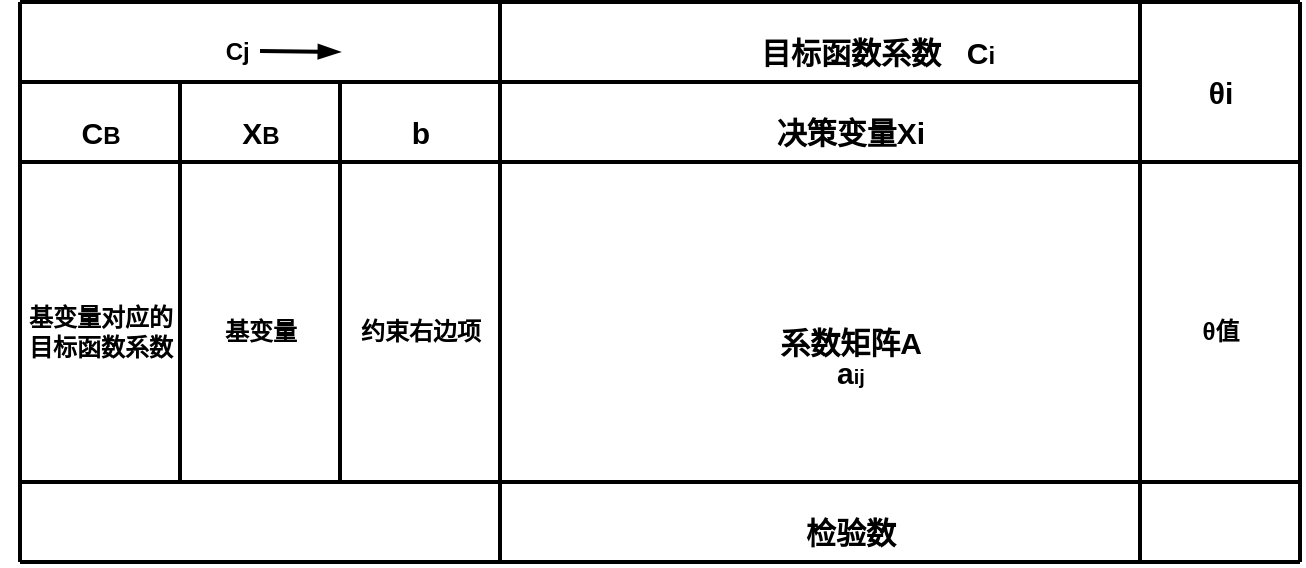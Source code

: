 <mxfile version="21.4.0" type="device" pages="2">
  <diagram name="单纯形表" id="uTjgSIKsopOIQxdum0EK">
    <mxGraphModel dx="954" dy="663" grid="1" gridSize="10" guides="1" tooltips="1" connect="1" arrows="1" fold="1" page="1" pageScale="1" pageWidth="850" pageHeight="1100" math="0" shadow="0">
      <root>
        <mxCell id="0" />
        <mxCell id="1" parent="0" />
        <mxCell id="a1rDZfUMSgE-61OD1ej_-1" value="" style="endArrow=none;html=1;rounded=0;strokeWidth=2;" edge="1" parent="1">
          <mxGeometry width="50" height="50" relative="1" as="geometry">
            <mxPoint x="80" y="160" as="sourcePoint" />
            <mxPoint x="720" y="160" as="targetPoint" />
          </mxGeometry>
        </mxCell>
        <mxCell id="a1rDZfUMSgE-61OD1ej_-2" value="" style="endArrow=none;html=1;rounded=0;strokeWidth=2;" edge="1" parent="1">
          <mxGeometry width="50" height="50" relative="1" as="geometry">
            <mxPoint x="80" y="200" as="sourcePoint" />
            <mxPoint x="640" y="200" as="targetPoint" />
          </mxGeometry>
        </mxCell>
        <mxCell id="a1rDZfUMSgE-61OD1ej_-3" value="Cj&amp;nbsp;" style="text;html=1;align=center;verticalAlign=middle;resizable=0;points=[];autosize=1;strokeColor=none;fillColor=none;fontStyle=1" vertex="1" parent="1">
          <mxGeometry x="170" y="170" width="40" height="30" as="geometry" />
        </mxCell>
        <mxCell id="a1rDZfUMSgE-61OD1ej_-4" value="&lt;font style=&quot;font-size: 15px;&quot;&gt;C&lt;/font&gt;B" style="text;html=1;align=center;verticalAlign=middle;resizable=0;points=[];autosize=1;strokeColor=none;fillColor=none;fontStyle=1" vertex="1" parent="1">
          <mxGeometry x="100" y="210" width="40" height="30" as="geometry" />
        </mxCell>
        <mxCell id="a1rDZfUMSgE-61OD1ej_-5" value="&lt;font style=&quot;font-size: 15px;&quot;&gt;X&lt;/font&gt;B" style="text;html=1;align=center;verticalAlign=middle;resizable=0;points=[];autosize=1;strokeColor=none;fillColor=none;fontStyle=1" vertex="1" parent="1">
          <mxGeometry x="180" y="210" width="40" height="30" as="geometry" />
        </mxCell>
        <mxCell id="a1rDZfUMSgE-61OD1ej_-6" value="&lt;span style=&quot;font-size: 15px;&quot;&gt;b&lt;/span&gt;" style="text;html=1;align=center;verticalAlign=middle;resizable=0;points=[];autosize=1;strokeColor=none;fillColor=none;fontStyle=1" vertex="1" parent="1">
          <mxGeometry x="265" y="210" width="30" height="30" as="geometry" />
        </mxCell>
        <mxCell id="a1rDZfUMSgE-61OD1ej_-7" value="" style="endArrow=none;html=1;rounded=0;strokeWidth=2;" edge="1" parent="1">
          <mxGeometry width="50" height="50" relative="1" as="geometry">
            <mxPoint x="160" y="200" as="sourcePoint" />
            <mxPoint x="160" y="400" as="targetPoint" />
          </mxGeometry>
        </mxCell>
        <mxCell id="a1rDZfUMSgE-61OD1ej_-8" value="" style="endArrow=none;html=1;rounded=0;strokeWidth=2;" edge="1" parent="1">
          <mxGeometry width="50" height="50" relative="1" as="geometry">
            <mxPoint x="240" y="200" as="sourcePoint" />
            <mxPoint x="240" y="400" as="targetPoint" />
          </mxGeometry>
        </mxCell>
        <mxCell id="a1rDZfUMSgE-61OD1ej_-9" value="" style="endArrow=none;html=1;rounded=0;strokeWidth=2;" edge="1" parent="1">
          <mxGeometry width="50" height="50" relative="1" as="geometry">
            <mxPoint x="320" y="160" as="sourcePoint" />
            <mxPoint x="320" y="440" as="targetPoint" />
          </mxGeometry>
        </mxCell>
        <mxCell id="a1rDZfUMSgE-61OD1ej_-10" value="" style="endArrow=none;html=1;rounded=0;strokeWidth=2;" edge="1" parent="1">
          <mxGeometry width="50" height="50" relative="1" as="geometry">
            <mxPoint x="80" y="240" as="sourcePoint" />
            <mxPoint x="720" y="240" as="targetPoint" />
          </mxGeometry>
        </mxCell>
        <mxCell id="a1rDZfUMSgE-61OD1ej_-13" value="&lt;span style=&quot;font-size: 15px;&quot;&gt;决策变量Xi&lt;/span&gt;" style="text;html=1;align=center;verticalAlign=middle;resizable=0;points=[];autosize=1;strokeColor=none;fillColor=none;fontStyle=1" vertex="1" parent="1">
          <mxGeometry x="445" y="210" width="100" height="30" as="geometry" />
        </mxCell>
        <mxCell id="a1rDZfUMSgE-61OD1ej_-14" value="&lt;span style=&quot;font-size: 15px;&quot;&gt;系数矩阵A&lt;/span&gt;" style="text;html=1;align=center;verticalAlign=middle;resizable=0;points=[];autosize=1;strokeColor=none;fillColor=none;fontStyle=1" vertex="1" parent="1">
          <mxGeometry x="450" y="315" width="90" height="30" as="geometry" />
        </mxCell>
        <mxCell id="a1rDZfUMSgE-61OD1ej_-15" value="" style="endArrow=none;html=1;rounded=0;strokeWidth=2;" edge="1" parent="1">
          <mxGeometry width="50" height="50" relative="1" as="geometry">
            <mxPoint x="640" y="440" as="sourcePoint" />
            <mxPoint x="640" y="160" as="targetPoint" />
          </mxGeometry>
        </mxCell>
        <mxCell id="a1rDZfUMSgE-61OD1ej_-16" value="" style="endArrow=none;html=1;rounded=0;strokeWidth=2;" edge="1" parent="1">
          <mxGeometry width="50" height="50" relative="1" as="geometry">
            <mxPoint x="80" y="400" as="sourcePoint" />
            <mxPoint x="720" y="400" as="targetPoint" />
          </mxGeometry>
        </mxCell>
        <mxCell id="a1rDZfUMSgE-61OD1ej_-17" value="" style="endArrow=none;html=1;rounded=0;strokeWidth=2;" edge="1" parent="1">
          <mxGeometry width="50" height="50" relative="1" as="geometry">
            <mxPoint x="80" y="160" as="sourcePoint" />
            <mxPoint x="80" y="440" as="targetPoint" />
          </mxGeometry>
        </mxCell>
        <mxCell id="a1rDZfUMSgE-61OD1ej_-18" value="" style="endArrow=none;html=1;rounded=0;strokeWidth=2;" edge="1" parent="1">
          <mxGeometry width="50" height="50" relative="1" as="geometry">
            <mxPoint x="80" y="440" as="sourcePoint" />
            <mxPoint x="720" y="440" as="targetPoint" />
          </mxGeometry>
        </mxCell>
        <mxCell id="a1rDZfUMSgE-61OD1ej_-19" value="&lt;span style=&quot;font-size: 15px;&quot;&gt;检验数&lt;/span&gt;" style="text;html=1;align=center;verticalAlign=middle;resizable=0;points=[];autosize=1;strokeColor=none;fillColor=none;fontStyle=1" vertex="1" parent="1">
          <mxGeometry x="460" y="410" width="70" height="30" as="geometry" />
        </mxCell>
        <mxCell id="a1rDZfUMSgE-61OD1ej_-21" value="" style="endArrow=none;html=1;rounded=0;strokeWidth=2;" edge="1" parent="1">
          <mxGeometry width="50" height="50" relative="1" as="geometry">
            <mxPoint x="720" y="440" as="sourcePoint" />
            <mxPoint x="720" y="160" as="targetPoint" />
          </mxGeometry>
        </mxCell>
        <mxCell id="a1rDZfUMSgE-61OD1ej_-22" value="&lt;span style=&quot;font-size: 15px;&quot;&gt;θi&lt;/span&gt;" style="text;html=1;align=center;verticalAlign=middle;resizable=0;points=[];autosize=1;strokeColor=none;fillColor=none;fontStyle=1" vertex="1" parent="1">
          <mxGeometry x="660" y="190" width="40" height="30" as="geometry" />
        </mxCell>
        <mxCell id="a1rDZfUMSgE-61OD1ej_-23" value="" style="endArrow=blockThin;html=1;rounded=0;endFill=1;strokeWidth=2;" edge="1" parent="1">
          <mxGeometry width="50" height="50" relative="1" as="geometry">
            <mxPoint x="200" y="184.5" as="sourcePoint" />
            <mxPoint x="240" y="185" as="targetPoint" />
          </mxGeometry>
        </mxCell>
        <mxCell id="a1rDZfUMSgE-61OD1ej_-24" value="&lt;span style=&quot;font-size: 15px;&quot;&gt;目标函数系数&lt;/span&gt;" style="text;html=1;align=center;verticalAlign=middle;resizable=0;points=[];autosize=1;strokeColor=none;fillColor=none;fontStyle=1" vertex="1" parent="1">
          <mxGeometry x="440" y="170" width="110" height="30" as="geometry" />
        </mxCell>
        <mxCell id="a1rDZfUMSgE-61OD1ej_-25" value="&lt;span style=&quot;font-size: 12px;&quot;&gt;基变量&lt;/span&gt;" style="text;html=1;align=center;verticalAlign=middle;resizable=0;points=[];autosize=1;strokeColor=none;fillColor=none;fontStyle=1;fontSize=12;" vertex="1" parent="1">
          <mxGeometry x="170" y="310" width="60" height="30" as="geometry" />
        </mxCell>
        <mxCell id="a1rDZfUMSgE-61OD1ej_-26" value="&lt;span style=&quot;font-size: 12px;&quot;&gt;约束右边项&lt;/span&gt;" style="text;html=1;align=center;verticalAlign=middle;resizable=0;points=[];autosize=1;strokeColor=none;fillColor=none;fontStyle=1;fontSize=12;" vertex="1" parent="1">
          <mxGeometry x="240" y="310" width="80" height="30" as="geometry" />
        </mxCell>
        <mxCell id="a1rDZfUMSgE-61OD1ej_-27" value="&lt;span style=&quot;font-size: 12px;&quot;&gt;基变量对应的&lt;br style=&quot;font-size: 12px;&quot;&gt;目标函数系数&lt;/span&gt;" style="text;html=1;align=center;verticalAlign=middle;resizable=0;points=[];autosize=1;strokeColor=none;fillColor=none;fontStyle=1;fontSize=12;" vertex="1" parent="1">
          <mxGeometry x="70" y="305" width="100" height="40" as="geometry" />
        </mxCell>
        <mxCell id="8wLneGnaYykokGuISUvk-2" value="&lt;span style=&quot;font-size: 12px;&quot;&gt;θ值&lt;/span&gt;" style="text;html=1;align=center;verticalAlign=middle;resizable=0;points=[];autosize=1;strokeColor=none;fillColor=none;fontStyle=1;fontSize=12;" vertex="1" parent="1">
          <mxGeometry x="660" y="310" width="40" height="30" as="geometry" />
        </mxCell>
        <mxCell id="8wLneGnaYykokGuISUvk-3" value="&lt;font style=&quot;font-size: 15px;&quot;&gt;a&lt;/font&gt;&lt;font style=&quot;font-size: 10px;&quot;&gt;ij&lt;/font&gt;" style="text;html=1;align=center;verticalAlign=middle;resizable=0;points=[];autosize=1;strokeColor=none;fillColor=none;fontStyle=1;fontSize=12;" vertex="1" parent="1">
          <mxGeometry x="475" y="330" width="40" height="30" as="geometry" />
        </mxCell>
        <mxCell id="8wLneGnaYykokGuISUvk-4" value="&lt;font style=&quot;font-size: 15px;&quot;&gt;C&lt;/font&gt;i" style="text;html=1;align=center;verticalAlign=middle;resizable=0;points=[];autosize=1;strokeColor=none;fillColor=none;fontStyle=1" vertex="1" parent="1">
          <mxGeometry x="540" y="170" width="40" height="30" as="geometry" />
        </mxCell>
      </root>
    </mxGraphModel>
  </diagram>
  <diagram id="se9dYKic3O_0kvWXP-D9" name="标准型">
    <mxGraphModel dx="954" dy="663" grid="1" gridSize="10" guides="1" tooltips="1" connect="1" arrows="1" fold="1" page="1" pageScale="1" pageWidth="850" pageHeight="1100" math="0" shadow="0">
      <root>
        <mxCell id="0" />
        <mxCell id="1" parent="0" />
      </root>
    </mxGraphModel>
  </diagram>
</mxfile>
